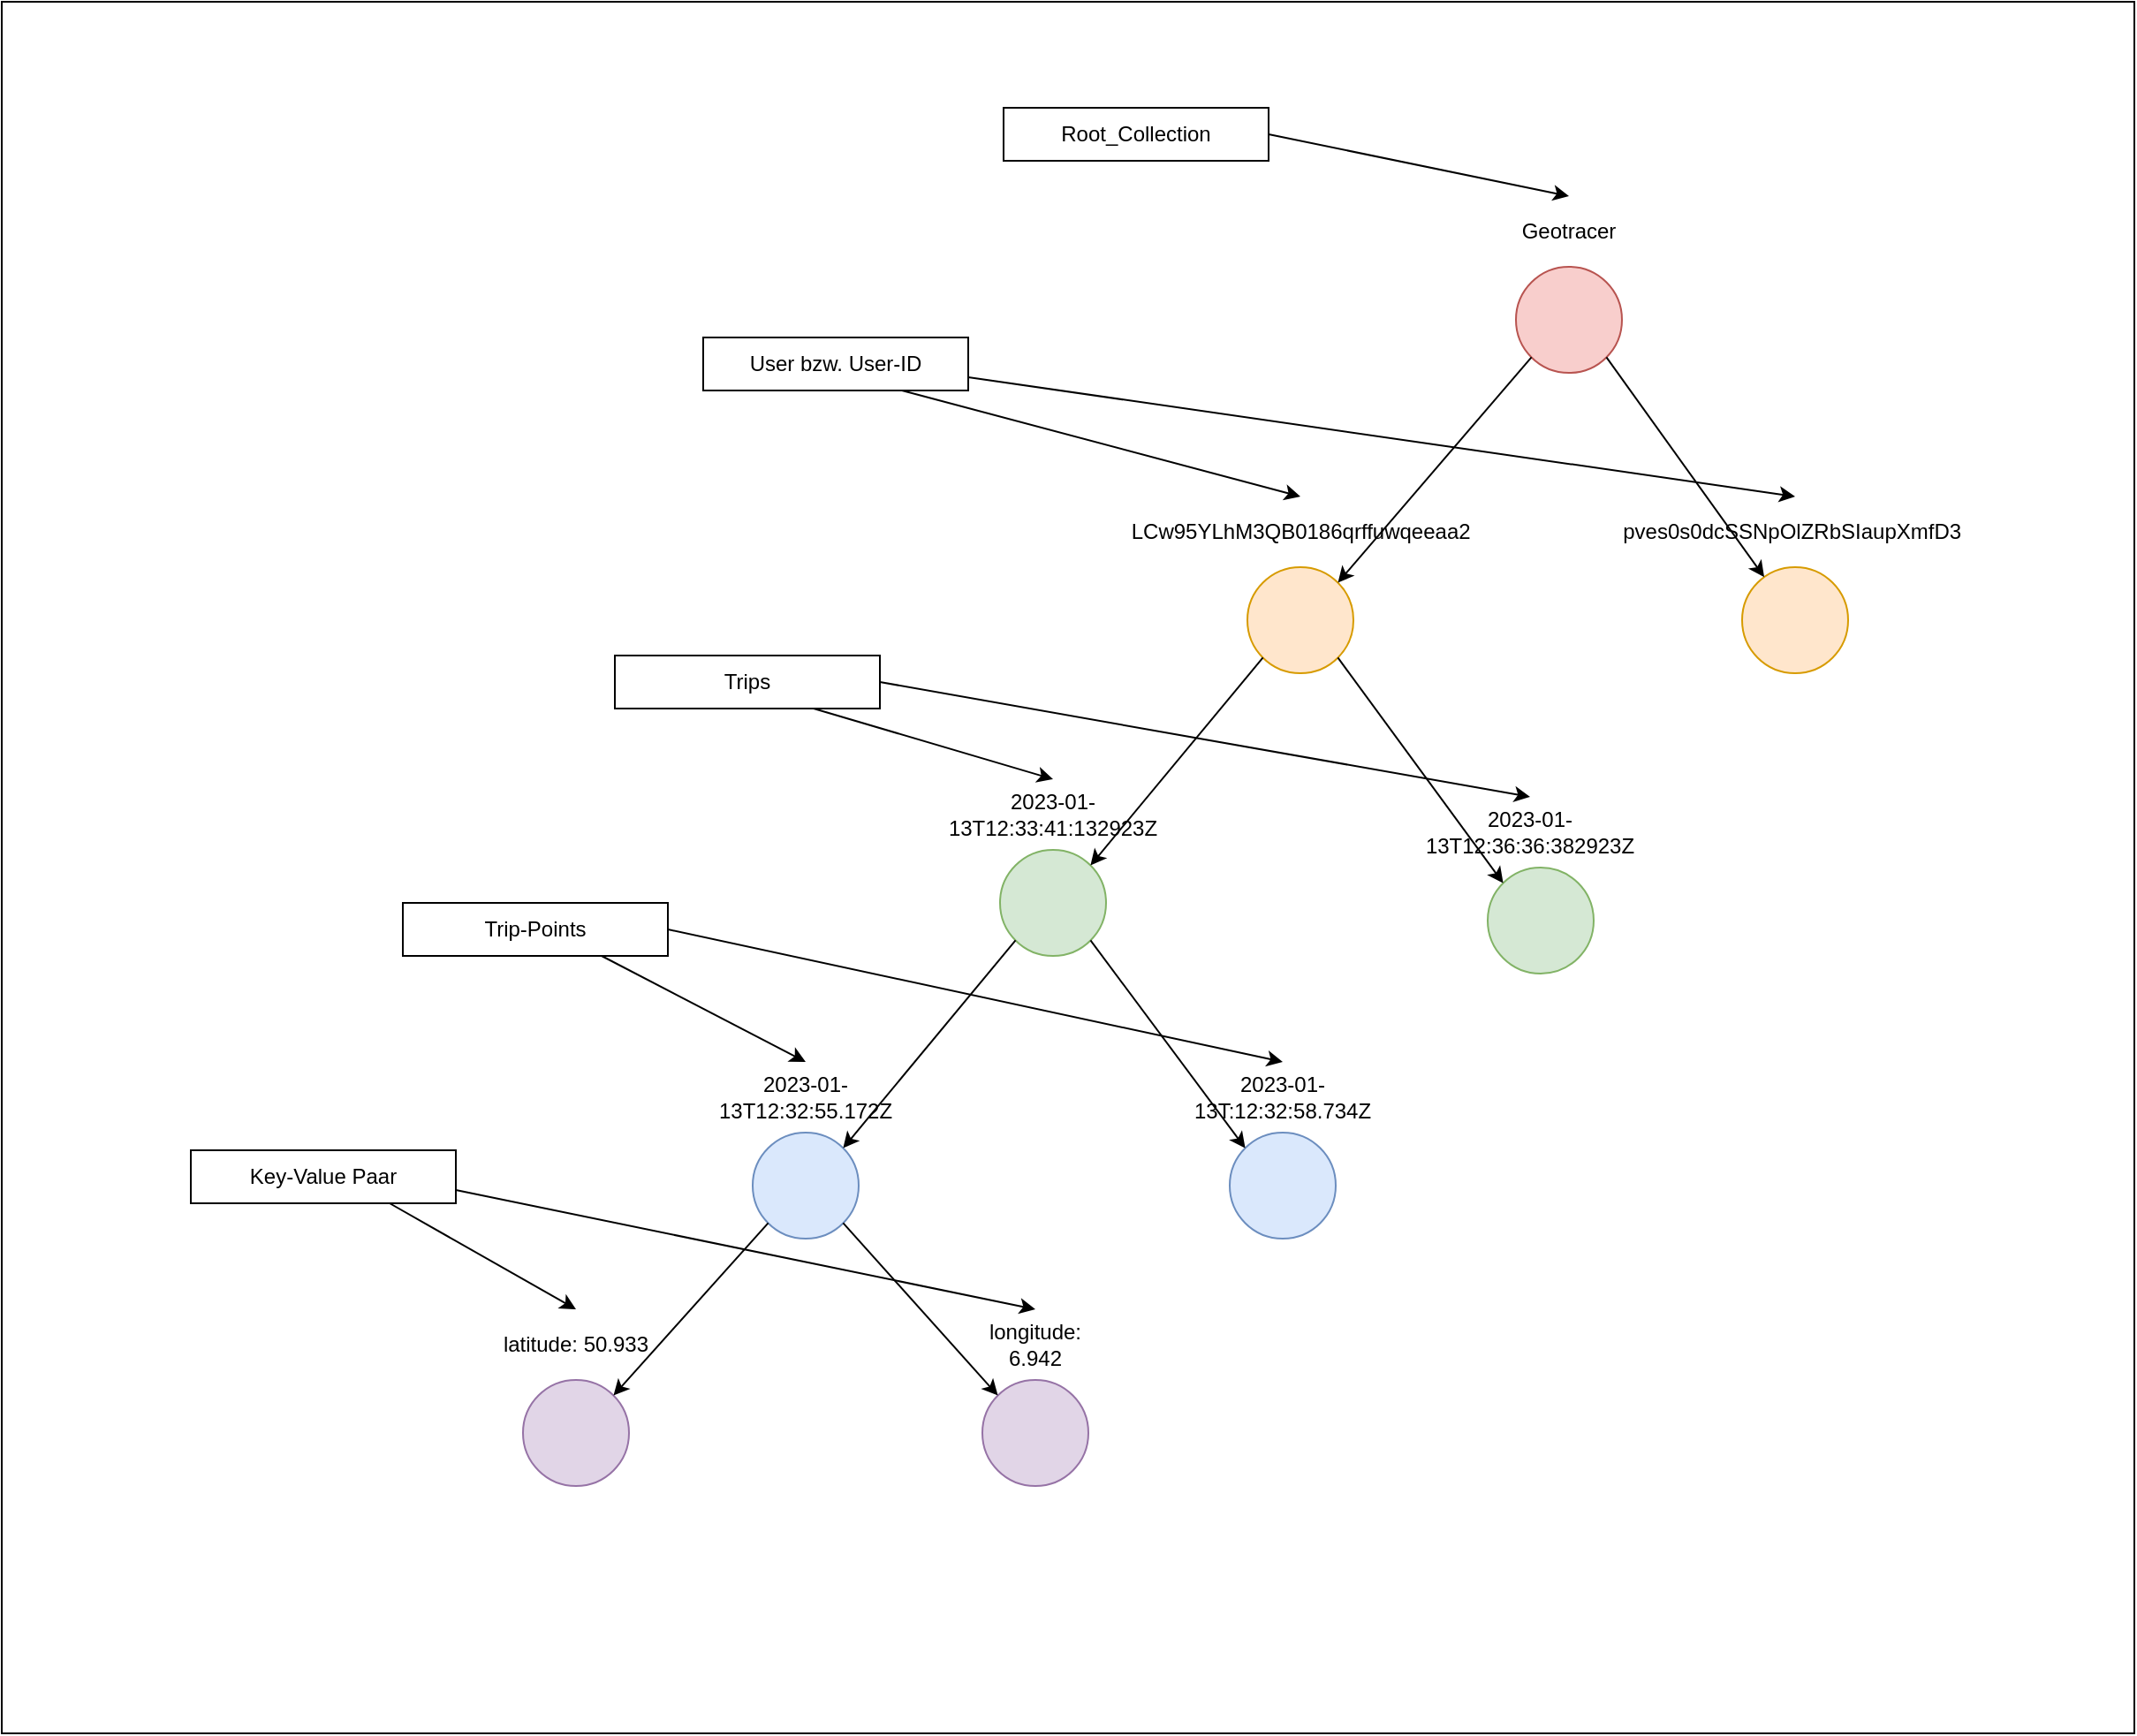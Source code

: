 <mxfile version="20.7.4" type="device" pages="2"><diagram id="57BaTJLazhsJaUT0ZsGx" name="Datenmodell"><mxGraphModel dx="2876" dy="2345" grid="1" gridSize="10" guides="1" tooltips="1" connect="1" arrows="1" fold="1" page="1" pageScale="1" pageWidth="827" pageHeight="1169" math="0" shadow="0"><root><mxCell id="0"/><mxCell id="1" parent="0"/><mxCell id="NaiAw1hBjS-7WTFOpIdI-1" value="" style="rounded=0;whiteSpace=wrap;html=1;" vertex="1" parent="1"><mxGeometry x="-457" y="-30" width="1207" height="980" as="geometry"/></mxCell><mxCell id="urWgzRJY9WgPPMTaKpti-3" value="" style="group" parent="1" vertex="1" connectable="0"><mxGeometry x="382" y="80" width="96" height="100" as="geometry"/></mxCell><mxCell id="urWgzRJY9WgPPMTaKpti-1" value="" style="ellipse;whiteSpace=wrap;html=1;aspect=fixed;fillColor=#f8cecc;strokeColor=#b85450;" parent="urWgzRJY9WgPPMTaKpti-3" vertex="1"><mxGeometry x="18" y="40" width="60" height="60" as="geometry"/></mxCell><mxCell id="urWgzRJY9WgPPMTaKpti-2" value="Geotracer" style="text;html=1;strokeColor=none;fillColor=none;align=center;verticalAlign=middle;whiteSpace=wrap;rounded=0;" parent="urWgzRJY9WgPPMTaKpti-3" vertex="1"><mxGeometry width="96" height="40" as="geometry"/></mxCell><mxCell id="urWgzRJY9WgPPMTaKpti-4" value="" style="group;" parent="1" vertex="1" connectable="0"><mxGeometry x="230" y="250" width="96" height="100" as="geometry"/></mxCell><mxCell id="urWgzRJY9WgPPMTaKpti-5" value="" style="ellipse;whiteSpace=wrap;html=1;aspect=fixed;fillColor=#ffe6cc;strokeColor=#d79b00;" parent="urWgzRJY9WgPPMTaKpti-4" vertex="1"><mxGeometry x="18" y="40" width="60" height="60" as="geometry"/></mxCell><mxCell id="urWgzRJY9WgPPMTaKpti-6" value="&lt;table id=&quot;auth-users-table&quot; class=&quot;mat-table cdk-table mat-sort auth-user-table&quot; aria-label=&quot;Nutzer&quot; role=&quot;grid&quot;&gt;&lt;tbody role=&quot;rowgroup&quot;&gt;&lt;tr class=&quot;mat-row cdk-row ng-star-inserted&quot; role=&quot;row&quot;&gt;&lt;td class=&quot;mat-cell cdk-cell cdk-column-last-login mat-column-last-login ng-star-inserted&quot; role=&quot;gridcell&quot;&gt;&lt;div class=&quot;mat-cell-wrapper&quot;&gt;&lt;/div&gt;&lt;/td&gt;&lt;td class=&quot;mat-cell cdk-cell cdk-column-uid mat-column-uid ng-star-inserted&quot; role=&quot;gridcell&quot;&gt;&lt;div class=&quot;mat-cell-wrapper&quot;&gt; LCw95YLhM3QB0186qrffuwqeeaa2&amp;nbsp;&lt;/div&gt;&lt;/td&gt;&lt;/tr&gt;&lt;/tbody&gt;&lt;/table&gt;" style="text;html=1;strokeColor=none;fillColor=none;align=center;verticalAlign=middle;whiteSpace=wrap;rounded=0;" parent="urWgzRJY9WgPPMTaKpti-4" vertex="1"><mxGeometry width="96" height="40" as="geometry"/></mxCell><mxCell id="urWgzRJY9WgPPMTaKpti-7" style="rounded=0;orthogonalLoop=1;jettySize=auto;html=1;exitX=0;exitY=1;exitDx=0;exitDy=0;entryX=1;entryY=0;entryDx=0;entryDy=0;" parent="1" source="urWgzRJY9WgPPMTaKpti-1" target="urWgzRJY9WgPPMTaKpti-5" edge="1"><mxGeometry relative="1" as="geometry"/></mxCell><mxCell id="urWgzRJY9WgPPMTaKpti-8" value="" style="group;" parent="1" vertex="1" connectable="0"><mxGeometry x="510" y="250" width="96" height="100" as="geometry"/></mxCell><mxCell id="urWgzRJY9WgPPMTaKpti-9" value="" style="ellipse;whiteSpace=wrap;html=1;aspect=fixed;fillColor=#ffe6cc;strokeColor=#d79b00;" parent="urWgzRJY9WgPPMTaKpti-8" vertex="1"><mxGeometry x="18" y="40" width="60" height="60" as="geometry"/></mxCell><mxCell id="urWgzRJY9WgPPMTaKpti-10" value="pves0s0dcSSNpOlZRbSIaupXmfD3&amp;nbsp;" style="text;html=1;strokeColor=none;fillColor=none;align=center;verticalAlign=middle;whiteSpace=wrap;rounded=0;" parent="urWgzRJY9WgPPMTaKpti-8" vertex="1"><mxGeometry width="96" height="40" as="geometry"/></mxCell><mxCell id="urWgzRJY9WgPPMTaKpti-11" style="edgeStyle=none;rounded=0;orthogonalLoop=1;jettySize=auto;html=1;exitX=1;exitY=1;exitDx=0;exitDy=0;" parent="1" source="urWgzRJY9WgPPMTaKpti-1" target="urWgzRJY9WgPPMTaKpti-9" edge="1"><mxGeometry relative="1" as="geometry"/></mxCell><mxCell id="urWgzRJY9WgPPMTaKpti-12" value="" style="endArrow=classic;html=1;rounded=0;entryX=0.5;entryY=0;entryDx=0;entryDy=0;exitX=1;exitY=0.5;exitDx=0;exitDy=0;" parent="1" source="urWgzRJY9WgPPMTaKpti-13" target="urWgzRJY9WgPPMTaKpti-2" edge="1"><mxGeometry width="50" height="50" relative="1" as="geometry"><mxPoint x="220" y="60" as="sourcePoint"/><mxPoint x="440" y="420" as="targetPoint"/></mxGeometry></mxCell><mxCell id="urWgzRJY9WgPPMTaKpti-15" value="" style="group" parent="1" vertex="1" connectable="0"><mxGeometry x="110" y="30" width="150" height="30" as="geometry"/></mxCell><mxCell id="urWgzRJY9WgPPMTaKpti-13" value="" style="rounded=0;whiteSpace=wrap;html=1;" parent="urWgzRJY9WgPPMTaKpti-15" vertex="1"><mxGeometry width="150" height="30" as="geometry"/></mxCell><mxCell id="urWgzRJY9WgPPMTaKpti-14" value="Root_Collection" style="text;html=1;strokeColor=none;fillColor=none;align=center;verticalAlign=middle;whiteSpace=wrap;rounded=0;" parent="urWgzRJY9WgPPMTaKpti-15" vertex="1"><mxGeometry width="150" height="30" as="geometry"/></mxCell><mxCell id="urWgzRJY9WgPPMTaKpti-16" value="" style="group" parent="1" vertex="1" connectable="0"><mxGeometry x="-60" y="160" width="150" height="30" as="geometry"/></mxCell><mxCell id="urWgzRJY9WgPPMTaKpti-17" value="" style="rounded=0;whiteSpace=wrap;html=1;" parent="urWgzRJY9WgPPMTaKpti-16" vertex="1"><mxGeometry width="150" height="30" as="geometry"/></mxCell><mxCell id="urWgzRJY9WgPPMTaKpti-18" value="User bzw. User-ID" style="text;html=1;strokeColor=none;fillColor=none;align=center;verticalAlign=middle;whiteSpace=wrap;rounded=0;" parent="urWgzRJY9WgPPMTaKpti-16" vertex="1"><mxGeometry width="150" height="30" as="geometry"/></mxCell><mxCell id="urWgzRJY9WgPPMTaKpti-19" style="edgeStyle=none;rounded=0;orthogonalLoop=1;jettySize=auto;html=1;exitX=0.75;exitY=1;exitDx=0;exitDy=0;entryX=0.5;entryY=0;entryDx=0;entryDy=0;" parent="1" source="urWgzRJY9WgPPMTaKpti-18" target="urWgzRJY9WgPPMTaKpti-6" edge="1"><mxGeometry relative="1" as="geometry"/></mxCell><mxCell id="urWgzRJY9WgPPMTaKpti-20" style="edgeStyle=none;rounded=0;orthogonalLoop=1;jettySize=auto;html=1;exitX=1;exitY=0.75;exitDx=0;exitDy=0;entryX=0.5;entryY=0;entryDx=0;entryDy=0;" parent="1" source="urWgzRJY9WgPPMTaKpti-18" target="urWgzRJY9WgPPMTaKpti-10" edge="1"><mxGeometry relative="1" as="geometry"/></mxCell><mxCell id="urWgzRJY9WgPPMTaKpti-21" value="" style="group;" parent="1" vertex="1" connectable="0"><mxGeometry x="90" y="410" width="96" height="100" as="geometry"/></mxCell><mxCell id="urWgzRJY9WgPPMTaKpti-22" value="" style="ellipse;whiteSpace=wrap;html=1;aspect=fixed;fillColor=#d5e8d4;strokeColor=#82b366;" parent="urWgzRJY9WgPPMTaKpti-21" vertex="1"><mxGeometry x="18" y="40" width="60" height="60" as="geometry"/></mxCell><mxCell id="urWgzRJY9WgPPMTaKpti-23" value="2023-01-13T12:33:41:132923Z" style="text;html=1;strokeColor=none;fillColor=none;align=center;verticalAlign=middle;whiteSpace=wrap;rounded=0;" parent="urWgzRJY9WgPPMTaKpti-21" vertex="1"><mxGeometry width="96" height="40" as="geometry"/></mxCell><mxCell id="urWgzRJY9WgPPMTaKpti-24" value="" style="group;" parent="1" vertex="1" connectable="0"><mxGeometry x="360" y="420" width="96" height="100" as="geometry"/></mxCell><mxCell id="urWgzRJY9WgPPMTaKpti-25" value="" style="ellipse;whiteSpace=wrap;html=1;aspect=fixed;fillColor=#d5e8d4;strokeColor=#82b366;" parent="urWgzRJY9WgPPMTaKpti-24" vertex="1"><mxGeometry x="24" y="40" width="60" height="60" as="geometry"/></mxCell><mxCell id="urWgzRJY9WgPPMTaKpti-26" value="2023-01-13T12:36:36:382923Z" style="text;html=1;strokeColor=none;fillColor=none;align=center;verticalAlign=middle;whiteSpace=wrap;rounded=0;" parent="urWgzRJY9WgPPMTaKpti-24" vertex="1"><mxGeometry width="96" height="40" as="geometry"/></mxCell><mxCell id="urWgzRJY9WgPPMTaKpti-28" style="edgeStyle=none;rounded=0;orthogonalLoop=1;jettySize=auto;html=1;exitX=0;exitY=1;exitDx=0;exitDy=0;entryX=1;entryY=0;entryDx=0;entryDy=0;" parent="1" source="urWgzRJY9WgPPMTaKpti-5" target="urWgzRJY9WgPPMTaKpti-22" edge="1"><mxGeometry relative="1" as="geometry"/></mxCell><mxCell id="urWgzRJY9WgPPMTaKpti-29" style="edgeStyle=none;rounded=0;orthogonalLoop=1;jettySize=auto;html=1;exitX=1;exitY=1;exitDx=0;exitDy=0;entryX=0;entryY=0;entryDx=0;entryDy=0;" parent="1" source="urWgzRJY9WgPPMTaKpti-5" target="urWgzRJY9WgPPMTaKpti-25" edge="1"><mxGeometry relative="1" as="geometry"/></mxCell><mxCell id="urWgzRJY9WgPPMTaKpti-30" value="" style="group" parent="1" vertex="1" connectable="0"><mxGeometry x="-110" y="340" width="150" height="30" as="geometry"/></mxCell><mxCell id="urWgzRJY9WgPPMTaKpti-31" value="" style="rounded=0;whiteSpace=wrap;html=1;" parent="urWgzRJY9WgPPMTaKpti-30" vertex="1"><mxGeometry width="150" height="30" as="geometry"/></mxCell><mxCell id="urWgzRJY9WgPPMTaKpti-32" value="Trips" style="text;html=1;strokeColor=none;fillColor=none;align=center;verticalAlign=middle;whiteSpace=wrap;rounded=0;" parent="urWgzRJY9WgPPMTaKpti-30" vertex="1"><mxGeometry width="150" height="30" as="geometry"/></mxCell><mxCell id="urWgzRJY9WgPPMTaKpti-33" style="edgeStyle=none;rounded=0;orthogonalLoop=1;jettySize=auto;html=1;exitX=0.75;exitY=1;exitDx=0;exitDy=0;entryX=0.5;entryY=0;entryDx=0;entryDy=0;" parent="1" source="urWgzRJY9WgPPMTaKpti-32" target="urWgzRJY9WgPPMTaKpti-23" edge="1"><mxGeometry relative="1" as="geometry"/></mxCell><mxCell id="urWgzRJY9WgPPMTaKpti-34" style="edgeStyle=none;rounded=0;orthogonalLoop=1;jettySize=auto;html=1;exitX=1;exitY=0.5;exitDx=0;exitDy=0;entryX=0.5;entryY=0;entryDx=0;entryDy=0;" parent="1" source="urWgzRJY9WgPPMTaKpti-32" target="urWgzRJY9WgPPMTaKpti-26" edge="1"><mxGeometry relative="1" as="geometry"/></mxCell><mxCell id="urWgzRJY9WgPPMTaKpti-35" value="" style="group;" parent="1" vertex="1" connectable="0"><mxGeometry x="-50" y="570" width="96" height="100" as="geometry"/></mxCell><mxCell id="urWgzRJY9WgPPMTaKpti-36" value="" style="ellipse;whiteSpace=wrap;html=1;aspect=fixed;fillColor=#dae8fc;strokeColor=#6c8ebf;" parent="urWgzRJY9WgPPMTaKpti-35" vertex="1"><mxGeometry x="18" y="40" width="60" height="60" as="geometry"/></mxCell><mxCell id="urWgzRJY9WgPPMTaKpti-37" value="2023-01-13T12:32:55.172Z" style="text;html=1;strokeColor=none;fillColor=none;align=center;verticalAlign=middle;whiteSpace=wrap;rounded=0;" parent="urWgzRJY9WgPPMTaKpti-35" vertex="1"><mxGeometry width="96" height="40" as="geometry"/></mxCell><mxCell id="urWgzRJY9WgPPMTaKpti-38" value="" style="group;" parent="1" vertex="1" connectable="0"><mxGeometry x="220" y="570" width="96" height="100" as="geometry"/></mxCell><mxCell id="urWgzRJY9WgPPMTaKpti-39" value="" style="ellipse;whiteSpace=wrap;html=1;aspect=fixed;fillColor=#dae8fc;strokeColor=#6c8ebf;" parent="urWgzRJY9WgPPMTaKpti-38" vertex="1"><mxGeometry x="18" y="40" width="60" height="60" as="geometry"/></mxCell><mxCell id="urWgzRJY9WgPPMTaKpti-40" value="2023-01-13T:12:32:58.734Z" style="text;html=1;strokeColor=none;fillColor=none;align=center;verticalAlign=middle;whiteSpace=wrap;rounded=0;" parent="urWgzRJY9WgPPMTaKpti-38" vertex="1"><mxGeometry width="96" height="40" as="geometry"/></mxCell><mxCell id="urWgzRJY9WgPPMTaKpti-41" style="edgeStyle=none;rounded=0;orthogonalLoop=1;jettySize=auto;html=1;exitX=0;exitY=1;exitDx=0;exitDy=0;entryX=1;entryY=0;entryDx=0;entryDy=0;" parent="1" source="urWgzRJY9WgPPMTaKpti-22" target="urWgzRJY9WgPPMTaKpti-36" edge="1"><mxGeometry relative="1" as="geometry"/></mxCell><mxCell id="urWgzRJY9WgPPMTaKpti-42" style="edgeStyle=none;rounded=0;orthogonalLoop=1;jettySize=auto;html=1;exitX=1;exitY=1;exitDx=0;exitDy=0;entryX=0;entryY=0;entryDx=0;entryDy=0;" parent="1" source="urWgzRJY9WgPPMTaKpti-22" target="urWgzRJY9WgPPMTaKpti-39" edge="1"><mxGeometry relative="1" as="geometry"/></mxCell><mxCell id="urWgzRJY9WgPPMTaKpti-43" value="" style="group" parent="1" vertex="1" connectable="0"><mxGeometry x="-230" y="480" width="150" height="30" as="geometry"/></mxCell><mxCell id="urWgzRJY9WgPPMTaKpti-44" value="" style="rounded=0;whiteSpace=wrap;html=1;" parent="urWgzRJY9WgPPMTaKpti-43" vertex="1"><mxGeometry width="150" height="30" as="geometry"/></mxCell><mxCell id="urWgzRJY9WgPPMTaKpti-45" value="Trip-Points" style="text;html=1;strokeColor=none;fillColor=none;align=center;verticalAlign=middle;whiteSpace=wrap;rounded=0;" parent="urWgzRJY9WgPPMTaKpti-43" vertex="1"><mxGeometry width="150" height="30" as="geometry"/></mxCell><mxCell id="urWgzRJY9WgPPMTaKpti-46" style="edgeStyle=none;rounded=0;orthogonalLoop=1;jettySize=auto;html=1;exitX=0.75;exitY=1;exitDx=0;exitDy=0;entryX=0.5;entryY=0;entryDx=0;entryDy=0;" parent="1" source="urWgzRJY9WgPPMTaKpti-45" target="urWgzRJY9WgPPMTaKpti-37" edge="1"><mxGeometry relative="1" as="geometry"/></mxCell><mxCell id="urWgzRJY9WgPPMTaKpti-47" style="edgeStyle=none;rounded=0;orthogonalLoop=1;jettySize=auto;html=1;exitX=1;exitY=0.5;exitDx=0;exitDy=0;entryX=0.5;entryY=0;entryDx=0;entryDy=0;" parent="1" source="urWgzRJY9WgPPMTaKpti-45" target="urWgzRJY9WgPPMTaKpti-40" edge="1"><mxGeometry relative="1" as="geometry"/></mxCell><mxCell id="qz8Pmb2ykXKVIE_UtyFu-1" value="" style="group;" parent="1" vertex="1" connectable="0"><mxGeometry x="-180" y="710" width="96" height="100" as="geometry"/></mxCell><mxCell id="qz8Pmb2ykXKVIE_UtyFu-2" value="" style="ellipse;whiteSpace=wrap;html=1;aspect=fixed;fillColor=#e1d5e7;strokeColor=#9673a6;" parent="qz8Pmb2ykXKVIE_UtyFu-1" vertex="1"><mxGeometry x="18" y="40" width="60" height="60" as="geometry"/></mxCell><mxCell id="qz8Pmb2ykXKVIE_UtyFu-3" value="latitude: 50.933" style="text;html=1;strokeColor=none;fillColor=none;align=center;verticalAlign=middle;whiteSpace=wrap;rounded=0;" parent="qz8Pmb2ykXKVIE_UtyFu-1" vertex="1"><mxGeometry width="96" height="40" as="geometry"/></mxCell><mxCell id="qz8Pmb2ykXKVIE_UtyFu-4" value="" style="group;" parent="1" vertex="1" connectable="0"><mxGeometry x="80" y="710" width="96" height="100" as="geometry"/></mxCell><mxCell id="qz8Pmb2ykXKVIE_UtyFu-5" value="" style="ellipse;whiteSpace=wrap;html=1;aspect=fixed;fillColor=#e1d5e7;strokeColor=#9673a6;" parent="qz8Pmb2ykXKVIE_UtyFu-4" vertex="1"><mxGeometry x="18" y="40" width="60" height="60" as="geometry"/></mxCell><mxCell id="qz8Pmb2ykXKVIE_UtyFu-6" value="longitude:&lt;br&gt;6.942" style="text;html=1;strokeColor=none;fillColor=none;align=center;verticalAlign=middle;whiteSpace=wrap;rounded=0;" parent="qz8Pmb2ykXKVIE_UtyFu-4" vertex="1"><mxGeometry width="96" height="40" as="geometry"/></mxCell><mxCell id="qz8Pmb2ykXKVIE_UtyFu-7" style="rounded=0;orthogonalLoop=1;jettySize=auto;html=1;exitX=0;exitY=1;exitDx=0;exitDy=0;entryX=1;entryY=0;entryDx=0;entryDy=0;" parent="1" source="urWgzRJY9WgPPMTaKpti-36" target="qz8Pmb2ykXKVIE_UtyFu-2" edge="1"><mxGeometry relative="1" as="geometry"/></mxCell><mxCell id="qz8Pmb2ykXKVIE_UtyFu-8" style="edgeStyle=none;rounded=0;orthogonalLoop=1;jettySize=auto;html=1;exitX=1;exitY=1;exitDx=0;exitDy=0;entryX=0;entryY=0;entryDx=0;entryDy=0;" parent="1" source="urWgzRJY9WgPPMTaKpti-36" target="qz8Pmb2ykXKVIE_UtyFu-5" edge="1"><mxGeometry relative="1" as="geometry"/></mxCell><mxCell id="qz8Pmb2ykXKVIE_UtyFu-9" value="" style="group" parent="1" vertex="1" connectable="0"><mxGeometry x="-350" y="620" width="150" height="30" as="geometry"/></mxCell><mxCell id="qz8Pmb2ykXKVIE_UtyFu-10" value="" style="rounded=0;whiteSpace=wrap;html=1;" parent="qz8Pmb2ykXKVIE_UtyFu-9" vertex="1"><mxGeometry width="150" height="30" as="geometry"/></mxCell><mxCell id="qz8Pmb2ykXKVIE_UtyFu-11" value="Key-Value Paar" style="text;html=1;strokeColor=none;fillColor=none;align=center;verticalAlign=middle;whiteSpace=wrap;rounded=0;" parent="qz8Pmb2ykXKVIE_UtyFu-9" vertex="1"><mxGeometry width="150" height="30" as="geometry"/></mxCell><mxCell id="qz8Pmb2ykXKVIE_UtyFu-12" style="edgeStyle=none;rounded=0;orthogonalLoop=1;jettySize=auto;html=1;exitX=0.75;exitY=1;exitDx=0;exitDy=0;entryX=0.5;entryY=0;entryDx=0;entryDy=0;" parent="1" source="qz8Pmb2ykXKVIE_UtyFu-11" target="qz8Pmb2ykXKVIE_UtyFu-3" edge="1"><mxGeometry relative="1" as="geometry"/></mxCell><mxCell id="qz8Pmb2ykXKVIE_UtyFu-13" style="edgeStyle=none;rounded=0;orthogonalLoop=1;jettySize=auto;html=1;exitX=1;exitY=0.75;exitDx=0;exitDy=0;entryX=0.5;entryY=0;entryDx=0;entryDy=0;" parent="1" source="qz8Pmb2ykXKVIE_UtyFu-11" target="qz8Pmb2ykXKVIE_UtyFu-6" edge="1"><mxGeometry relative="1" as="geometry"/></mxCell></root></mxGraphModel></diagram><diagram id="4NMAA6JyIGlTI1LH6JEc" name="firestore_structure"><mxGraphModel dx="1434" dy="1992" grid="1" gridSize="10" guides="1" tooltips="1" connect="1" arrows="1" fold="1" page="1" pageScale="1" pageWidth="827" pageHeight="1169" math="0" shadow="0"><root><mxCell id="0"/><mxCell id="1" parent="0"/><mxCell id="bog2d24tWntVI_iAPEZV-4" value="" style="endArrow=classic;html=1;rounded=0;exitX=0.5;exitY=1;exitDx=0;exitDy=0;entryX=0.5;entryY=0;entryDx=0;entryDy=0;" parent="1" source="bog2d24tWntVI_iAPEZV-2" target="bog2d24tWntVI_iAPEZV-7" edge="1"><mxGeometry width="50" height="50" relative="1" as="geometry"><mxPoint x="390" y="470" as="sourcePoint"/><mxPoint x="414" y="220" as="targetPoint"/></mxGeometry></mxCell><mxCell id="bog2d24tWntVI_iAPEZV-5" value="" style="group" parent="1" vertex="1" connectable="0"><mxGeometry x="374" y="60" width="80" height="120" as="geometry"/></mxCell><mxCell id="bog2d24tWntVI_iAPEZV-2" value="" style="ellipse;whiteSpace=wrap;html=1;aspect=fixed;fillColor=#f8cecc;strokeColor=#b85450;" parent="bog2d24tWntVI_iAPEZV-5" vertex="1"><mxGeometry y="40" width="80" height="80" as="geometry"/></mxCell><mxCell id="bog2d24tWntVI_iAPEZV-6" value="" style="group" parent="1" vertex="1" connectable="0"><mxGeometry x="374" y="190" width="80" height="120" as="geometry"/></mxCell><mxCell id="bog2d24tWntVI_iAPEZV-7" value="" style="ellipse;whiteSpace=wrap;html=1;aspect=fixed;fillColor=#ffe6cc;strokeColor=#d79b00;" parent="bog2d24tWntVI_iAPEZV-6" vertex="1"><mxGeometry y="40" width="80" height="80" as="geometry"/></mxCell><mxCell id="bog2d24tWntVI_iAPEZV-8" value="Documents" style="text;html=1;strokeColor=none;fillColor=none;align=center;verticalAlign=middle;whiteSpace=wrap;rounded=0;" parent="1" vertex="1"><mxGeometry x="340" y="200" width="60" height="30" as="geometry"/></mxCell><mxCell id="bog2d24tWntVI_iAPEZV-3" value="Root Collection" style="text;html=1;strokeColor=none;fillColor=none;align=center;verticalAlign=middle;whiteSpace=wrap;rounded=0;" parent="1" vertex="1"><mxGeometry x="340" y="60" width="60" height="30" as="geometry"/></mxCell><mxCell id="bog2d24tWntVI_iAPEZV-10" value="" style="ellipse;whiteSpace=wrap;html=1;aspect=fixed;fillColor=#d5e8d4;strokeColor=#82b366;" parent="1" vertex="1"><mxGeometry x="260" y="340" width="80" height="80" as="geometry"/></mxCell><mxCell id="bog2d24tWntVI_iAPEZV-11" style="edgeStyle=none;rounded=0;orthogonalLoop=1;jettySize=auto;html=1;exitX=0;exitY=1;exitDx=0;exitDy=0;entryX=1;entryY=0;entryDx=0;entryDy=0;" parent="1" source="bog2d24tWntVI_iAPEZV-7" target="bog2d24tWntVI_iAPEZV-10" edge="1"><mxGeometry relative="1" as="geometry"/></mxCell><mxCell id="bog2d24tWntVI_iAPEZV-16" style="edgeStyle=orthogonalEdgeStyle;rounded=0;orthogonalLoop=1;jettySize=auto;html=1;exitX=0.5;exitY=0;exitDx=0;exitDy=0;entryX=0.5;entryY=0;entryDx=0;entryDy=0;curved=1;" parent="1" source="bog2d24tWntVI_iAPEZV-12" target="bog2d24tWntVI_iAPEZV-2" edge="1"><mxGeometry relative="1" as="geometry"><Array as="points"><mxPoint x="540" y="340"/><mxPoint x="540" y="-10"/><mxPoint x="414" y="-10"/></Array></mxGeometry></mxCell><mxCell id="bog2d24tWntVI_iAPEZV-12" value="" style="ellipse;whiteSpace=wrap;html=1;aspect=fixed;fillColor=#d5e8d4;strokeColor=#82b366;" parent="1" vertex="1"><mxGeometry x="490" y="340" width="80" height="80" as="geometry"/></mxCell><mxCell id="bog2d24tWntVI_iAPEZV-13" style="edgeStyle=none;rounded=0;orthogonalLoop=1;jettySize=auto;html=1;exitX=1;exitY=1;exitDx=0;exitDy=0;entryX=0;entryY=0;entryDx=0;entryDy=0;" parent="1" source="bog2d24tWntVI_iAPEZV-7" target="bog2d24tWntVI_iAPEZV-12" edge="1"><mxGeometry relative="1" as="geometry"/></mxCell><mxCell id="bog2d24tWntVI_iAPEZV-14" value="Field" style="text;html=1;strokeColor=none;fillColor=none;align=center;verticalAlign=middle;whiteSpace=wrap;rounded=0;" parent="1" vertex="1"><mxGeometry x="220" y="320" width="60" height="30" as="geometry"/></mxCell><mxCell id="bog2d24tWntVI_iAPEZV-15" value="Collection" style="text;html=1;strokeColor=none;fillColor=none;align=center;verticalAlign=middle;whiteSpace=wrap;rounded=0;" parent="1" vertex="1"><mxGeometry x="550" y="320" width="60" height="30" as="geometry"/></mxCell></root></mxGraphModel></diagram></mxfile>